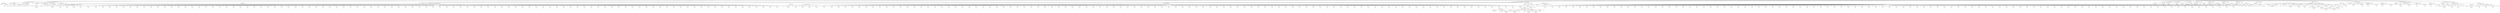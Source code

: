 digraph {

"Prog_85970"->"<
>85971";
"Prog_85970"->"<
>85972";
"Prog_85970"->"<
>85973";
"Prog_85970"->"CallFunction_85974";
"CallFunction_85974"->"IDENTIFIERExpression_85975";
"IDENTIFIERExpression_85975"->"<options>85976";
"CallFunction_85974"->"<(>85977";
"CallFunction_85974"->"AssignmentOpetators_85978";
"AssignmentOpetators_85978"->"IDENTIFIERExpression_85979";
"IDENTIFIERExpression_85979"->"<warn>85980";
"AssignmentOpetators_85978"->"<=>85981";
"AssignmentOpetators_85978"->"INTExpression_85982";
"INTExpression_85982"->"<2>85983";
"CallFunction_85974"->"<)>85984";
"Prog_85970"->"<
>85985";
"Prog_85970"->"<
>85986";
"Prog_85970"->"<
>85987";
"Prog_85970"->"CallFunction_85988";
"CallFunction_85988"->"AssignmentOpetators_85989";
"AssignmentOpetators_85989"->"IDENTIFIERExpression_85990";
"IDENTIFIERExpression_85990"->"<all.eq0>85991";
"AssignmentOpetators_85989"->"<<->85992";
"AssignmentOpetators_85989"->"DefineFunction_85993";
"DefineFunction_85993"->"<function>85994";
"DefineFunction_85993"->"<(>85995";
"DefineFunction_85993"->"<x>85996";
"DefineFunction_85993"->"<,>85997";
"DefineFunction_85993"->"<y>85998";
"DefineFunction_85993"->"<,>85999";
"DefineFunction_85993"->"<...>86000";
"DefineFunction_85993"->"<)>86001";
"DefineFunction_85993"->"IDENTIFIERExpression_86002";
"IDENTIFIERExpression_86002"->"<all.equal>86003";
"CallFunction_85988"->"<(>86004";
"CallFunction_85988"->"IDENTIFIERExpression_86005";
"IDENTIFIERExpression_86005"->"<x>86006";
"CallFunction_85988"->"<,>86007";
"CallFunction_85988"->"IDENTIFIERExpression_86008";
"IDENTIFIERExpression_86008"->"<y>86009";
"CallFunction_85988"->"<,>86010";
"CallFunction_85988"->"AssignmentOpetators_86011";
"AssignmentOpetators_86011"->"IDENTIFIERExpression_86012";
"IDENTIFIERExpression_86012"->"<tolerance>86013";
"AssignmentOpetators_86011"->"<=>86014";
"AssignmentOpetators_86011"->"INTExpression_86015";
"INTExpression_86015"->"<0>86016";
"CallFunction_85988"->"<,>86017";
"CallFunction_85988"->"IDENTIFIERExpression_86018";
"IDENTIFIERExpression_86018"->"<...>86019";
"CallFunction_85988"->"<)>86020";
"Prog_85970"->"<
>86021";
"Prog_85970"->"<
>86022";
"Prog_85970"->"<
>86023";
"Prog_85970"->"<
>86024";
"Prog_85970"->"CallFunction_86025";
"CallFunction_86025"->"IDENTIFIERExpression_86026";
"IDENTIFIERExpression_86026"->"<set.seed>86027";
"CallFunction_86025"->"<(>86028";
"CallFunction_86025"->"INTExpression_86029";
"INTExpression_86029"->"<17>86030";
"CallFunction_86025"->"<)>86031";
"Prog_85970"->"<
>86032";
"Prog_85970"->"CallFunction_86033";
"CallFunction_86033"->"IDENTIFIERExpression_86034";
"IDENTIFIERExpression_86034"->"<stopifnot>86035";
"CallFunction_86033"->"<(>86036";
"CallFunction_86033"->"CallFunction_86037";
"CallFunction_86037"->"IDENTIFIERExpression_86038";
"IDENTIFIERExpression_86038"->"<all.eq0>86039";
"CallFunction_86037"->"<(>86040";
"CallFunction_86037"->"CallFunction_86041";
"CallFunction_86041"->"IDENTIFIERExpression_86042";
"IDENTIFIERExpression_86042"->"<rhyper>86043";
"CallFunction_86041"->"<(>86044";
"CallFunction_86041"->"INTExpression_86045";
"INTExpression_86045"->"<100>86046";
"CallFunction_86041"->"<,>86047";
"CallFunction_86041"->"INTExpression_86048";
"INTExpression_86048"->"<3024>86049";
"CallFunction_86041"->"<,>86050";
"CallFunction_86041"->"INTExpression_86051";
"INTExpression_86051"->"<27466>86052";
"CallFunction_86041"->"<,>86053";
"CallFunction_86041"->"INTExpression_86054";
"INTExpression_86054"->"<251>86055";
"CallFunction_86041"->"<)>86056";
"CallFunction_86037"->"<,>86057";
"CallFunction_86037"->"CallFunction_86058";
"CallFunction_86058"->"IDENTIFIERExpression_86059";
"IDENTIFIERExpression_86059"->"<c>86060";
"CallFunction_86058"->"<(>86061";
"CallFunction_86058"->"INTExpression_86062";
"INTExpression_86062"->"<25>86063";
"CallFunction_86058"->"<,>86064";
"CallFunction_86058"->"INTExpression_86065";
"INTExpression_86065"->"<24>86066";
"CallFunction_86058"->"<,>86067";
"CallFunction_86058"->"INTExpression_86068";
"INTExpression_86068"->"<21>86069";
"CallFunction_86058"->"<,>86070";
"CallFunction_86058"->"INTExpression_86071";
"INTExpression_86071"->"<31>86072";
"CallFunction_86058"->"<,>86073";
"CallFunction_86058"->"INTExpression_86074";
"INTExpression_86074"->"<25>86075";
"CallFunction_86058"->"<,>86076";
"CallFunction_86058"->"INTExpression_86077";
"INTExpression_86077"->"<33>86078";
"CallFunction_86058"->"<,>86079";
"CallFunction_86058"->"INTExpression_86080";
"INTExpression_86080"->"<28>86081";
"CallFunction_86058"->"<,>86082";
"CallFunction_86058"->"INTExpression_86083";
"INTExpression_86083"->"<28>86084";
"CallFunction_86058"->"<,>86085";
"CallFunction_86058"->"INTExpression_86086";
"INTExpression_86086"->"<27>86087";
"CallFunction_86058"->"<,>86088";
"CallFunction_86058"->"INTExpression_86089";
"INTExpression_86089"->"<37>86090";
"CallFunction_86058"->"<,>86091";
"CallFunction_86058"->"INTExpression_86092";
"INTExpression_86092"->"<26>86093";
"CallFunction_86058"->"<,>86094";
"CallFunction_86058"->"INTExpression_86095";
"INTExpression_86095"->"<31>86096";
"CallFunction_86058"->"<,>86097";
"CallFunction_86058"->"INTExpression_86098";
"INTExpression_86098"->"<27>86099";
"CallFunction_86058"->"<,>86100";
"CallFunction_86058"->"INTExpression_86101";
"INTExpression_86101"->"<22>86102";
"CallFunction_86058"->"<,>86103";
"CallFunction_86058"->"INTExpression_86104";
"INTExpression_86104"->"<21>86105";
"CallFunction_86058"->"<,>86106";
"CallFunction_86058"->"INTExpression_86107";
"INTExpression_86107"->"<33>86108";
"CallFunction_86058"->"<,>86109";
"CallFunction_86058"->"INTExpression_86110";
"INTExpression_86110"->"<22>86111";
"CallFunction_86058"->"<,>86112";
"CallFunction_86058"->"INTExpression_86113";
"INTExpression_86113"->"<32>86114";
"CallFunction_86058"->"<,>86115";
"CallFunction_86058"->"INTExpression_86116";
"INTExpression_86116"->"<27>86117";
"CallFunction_86058"->"<,>86118";
"CallFunction_86058"->"INTExpression_86119";
"INTExpression_86119"->"<28>86120";
"CallFunction_86058"->"<,>86121";
"CallFunction_86058"->"INTExpression_86122";
"INTExpression_86122"->"<29>86123";
"CallFunction_86058"->"<,>86124";
"CallFunction_86058"->"INTExpression_86125";
"INTExpression_86125"->"<22>86126";
"CallFunction_86058"->"<,>86127";
"CallFunction_86058"->"INTExpression_86128";
"INTExpression_86128"->"<20>86129";
"CallFunction_86058"->"<,>86130";
"CallFunction_86058"->"INTExpression_86131";
"INTExpression_86131"->"<20>86132";
"CallFunction_86058"->"<,>86133";
"CallFunction_86058"->"INTExpression_86134";
"INTExpression_86134"->"<21>86135";
"CallFunction_86058"->"<,>86136";
"CallFunction_86058"->"INTExpression_86137";
"INTExpression_86137"->"<18>86138";
"CallFunction_86058"->"<,>86139";
"CallFunction_86058"->"INTExpression_86140";
"INTExpression_86140"->"<23>86141";
"CallFunction_86058"->"<,>86142";
"CallFunction_86058"->"INTExpression_86143";
"INTExpression_86143"->"<21>86144";
"CallFunction_86058"->"<,>86145";
"CallFunction_86058"->"INTExpression_86146";
"INTExpression_86146"->"<26>86147";
"CallFunction_86058"->"<,>86148";
"CallFunction_86058"->"INTExpression_86149";
"INTExpression_86149"->"<22>86150";
"CallFunction_86058"->"<,>86151";
"CallFunction_86058"->"INTExpression_86152";
"INTExpression_86152"->"<28>86153";
"CallFunction_86058"->"<,>86154";
"CallFunction_86058"->"INTExpression_86155";
"INTExpression_86155"->"<24>86156";
"CallFunction_86058"->"<,>86157";
"CallFunction_86058"->"INTExpression_86158";
"INTExpression_86158"->"<25>86159";
"CallFunction_86058"->"<,>86160";
"CallFunction_86058"->"INTExpression_86161";
"INTExpression_86161"->"<16>86162";
"CallFunction_86058"->"<,>86163";
"CallFunction_86058"->"INTExpression_86164";
"INTExpression_86164"->"<38>86165";
"CallFunction_86058"->"<,>86166";
"CallFunction_86058"->"INTExpression_86167";
"INTExpression_86167"->"<26>86168";
"CallFunction_86058"->"<,>86169";
"CallFunction_86058"->"INTExpression_86170";
"INTExpression_86170"->"<35>86171";
"CallFunction_86058"->"<,>86172";
"CallFunction_86058"->"INTExpression_86173";
"INTExpression_86173"->"<24>86174";
"CallFunction_86058"->"<,>86175";
"CallFunction_86058"->"INTExpression_86176";
"INTExpression_86176"->"<28>86177";
"CallFunction_86058"->"<,>86178";
"CallFunction_86058"->"INTExpression_86179";
"INTExpression_86179"->"<26>86180";
"CallFunction_86058"->"<,>86181";
"CallFunction_86058"->"INTExpression_86182";
"INTExpression_86182"->"<21>86183";
"CallFunction_86058"->"<,>86184";
"CallFunction_86058"->"INTExpression_86185";
"INTExpression_86185"->"<15>86186";
"CallFunction_86058"->"<,>86187";
"CallFunction_86058"->"INTExpression_86188";
"INTExpression_86188"->"<19>86189";
"CallFunction_86058"->"<,>86190";
"CallFunction_86058"->"INTExpression_86191";
"INTExpression_86191"->"<24>86192";
"CallFunction_86058"->"<,>86193";
"CallFunction_86058"->"INTExpression_86194";
"INTExpression_86194"->"<26>86195";
"CallFunction_86058"->"<,>86196";
"CallFunction_86058"->"INTExpression_86197";
"INTExpression_86197"->"<21>86198";
"CallFunction_86058"->"<,>86199";
"CallFunction_86058"->"INTExpression_86200";
"INTExpression_86200"->"<28>86201";
"CallFunction_86058"->"<,>86202";
"CallFunction_86058"->"INTExpression_86203";
"INTExpression_86203"->"<21>86204";
"CallFunction_86058"->"<,>86205";
"CallFunction_86058"->"INTExpression_86206";
"INTExpression_86206"->"<27>86207";
"CallFunction_86058"->"<,>86208";
"CallFunction_86058"->"INTExpression_86209";
"INTExpression_86209"->"<27>86210";
"CallFunction_86058"->"<,>86211";
"CallFunction_86058"->"INTExpression_86212";
"INTExpression_86212"->"<24>86213";
"CallFunction_86058"->"<,>86214";
"CallFunction_86058"->"INTExpression_86215";
"INTExpression_86215"->"<31>86216";
"CallFunction_86058"->"<,>86217";
"CallFunction_86058"->"INTExpression_86218";
"INTExpression_86218"->"<22>86219";
"CallFunction_86058"->"<,>86220";
"CallFunction_86058"->"INTExpression_86221";
"INTExpression_86221"->"<18>86222";
"CallFunction_86058"->"<,>86223";
"CallFunction_86058"->"INTExpression_86224";
"INTExpression_86224"->"<27>86225";
"CallFunction_86058"->"<,>86226";
"CallFunction_86058"->"INTExpression_86227";
"INTExpression_86227"->"<24>86228";
"CallFunction_86058"->"<,>86229";
"CallFunction_86058"->"INTExpression_86230";
"INTExpression_86230"->"<28>86231";
"CallFunction_86058"->"<,>86232";
"CallFunction_86058"->"INTExpression_86233";
"INTExpression_86233"->"<22>86234";
"CallFunction_86058"->"<,>86235";
"CallFunction_86058"->"INTExpression_86236";
"INTExpression_86236"->"<25>86237";
"CallFunction_86058"->"<,>86238";
"CallFunction_86058"->"INTExpression_86239";
"INTExpression_86239"->"<19>86240";
"CallFunction_86058"->"<,>86241";
"CallFunction_86058"->"INTExpression_86242";
"INTExpression_86242"->"<29>86243";
"CallFunction_86058"->"<,>86244";
"CallFunction_86058"->"INTExpression_86245";
"INTExpression_86245"->"<31>86246";
"CallFunction_86058"->"<,>86247";
"CallFunction_86058"->"INTExpression_86248";
"INTExpression_86248"->"<27>86249";
"CallFunction_86058"->"<,>86250";
"CallFunction_86058"->"INTExpression_86251";
"INTExpression_86251"->"<24>86252";
"CallFunction_86058"->"<,>86253";
"CallFunction_86058"->"INTExpression_86254";
"INTExpression_86254"->"<26>86255";
"CallFunction_86058"->"<,>86256";
"CallFunction_86058"->"INTExpression_86257";
"INTExpression_86257"->"<26>86258";
"CallFunction_86058"->"<,>86259";
"CallFunction_86058"->"INTExpression_86260";
"INTExpression_86260"->"<24>86261";
"CallFunction_86058"->"<,>86262";
"CallFunction_86058"->"INTExpression_86263";
"INTExpression_86263"->"<23>86264";
"CallFunction_86058"->"<,>86265";
"CallFunction_86058"->"INTExpression_86266";
"INTExpression_86266"->"<20>86267";
"CallFunction_86058"->"<,>86268";
"CallFunction_86058"->"INTExpression_86269";
"INTExpression_86269"->"<23>86270";
"CallFunction_86058"->"<,>86271";
"CallFunction_86058"->"INTExpression_86272";
"INTExpression_86272"->"<23>86273";
"CallFunction_86058"->"<,>86274";
"CallFunction_86058"->"INTExpression_86275";
"INTExpression_86275"->"<26>86276";
"CallFunction_86058"->"<,>86277";
"CallFunction_86058"->"INTExpression_86278";
"INTExpression_86278"->"<22>86279";
"CallFunction_86058"->"<,>86280";
"CallFunction_86058"->"INTExpression_86281";
"INTExpression_86281"->"<36>86282";
"CallFunction_86058"->"<,>86283";
"CallFunction_86058"->"INTExpression_86284";
"INTExpression_86284"->"<29>86285";
"CallFunction_86058"->"<,>86286";
"CallFunction_86058"->"INTExpression_86287";
"INTExpression_86287"->"<32>86288";
"CallFunction_86058"->"<,>86289";
"CallFunction_86058"->"INTExpression_86290";
"INTExpression_86290"->"<23>86291";
"CallFunction_86058"->"<,>86292";
"CallFunction_86058"->"INTExpression_86293";
"INTExpression_86293"->"<25>86294";
"CallFunction_86058"->"<,>86295";
"CallFunction_86058"->"INTExpression_86296";
"INTExpression_86296"->"<20>86297";
"CallFunction_86058"->"<,>86298";
"CallFunction_86058"->"INTExpression_86299";
"INTExpression_86299"->"<12>86300";
"CallFunction_86058"->"<,>86301";
"CallFunction_86058"->"INTExpression_86302";
"INTExpression_86302"->"<36>86303";
"CallFunction_86058"->"<,>86304";
"CallFunction_86058"->"INTExpression_86305";
"INTExpression_86305"->"<29>86306";
"CallFunction_86058"->"<,>86307";
"CallFunction_86058"->"INTExpression_86308";
"INTExpression_86308"->"<28>86309";
"CallFunction_86058"->"<,>86310";
"CallFunction_86058"->"INTExpression_86311";
"INTExpression_86311"->"<23>86312";
"CallFunction_86058"->"<,>86313";
"CallFunction_86058"->"INTExpression_86314";
"INTExpression_86314"->"<24>86315";
"CallFunction_86058"->"<,>86316";
"CallFunction_86058"->"INTExpression_86317";
"INTExpression_86317"->"<26>86318";
"CallFunction_86058"->"<,>86319";
"CallFunction_86058"->"INTExpression_86320";
"INTExpression_86320"->"<29>86321";
"CallFunction_86058"->"<,>86322";
"CallFunction_86058"->"INTExpression_86323";
"INTExpression_86323"->"<25>86324";
"CallFunction_86058"->"<,>86325";
"CallFunction_86058"->"INTExpression_86326";
"INTExpression_86326"->"<28>86327";
"CallFunction_86058"->"<,>86328";
"CallFunction_86058"->"INTExpression_86329";
"INTExpression_86329"->"<18>86330";
"CallFunction_86058"->"<,>86331";
"CallFunction_86058"->"INTExpression_86332";
"INTExpression_86332"->"<18>86333";
"CallFunction_86058"->"<,>86334";
"CallFunction_86058"->"INTExpression_86335";
"INTExpression_86335"->"<27>86336";
"CallFunction_86058"->"<,>86337";
"CallFunction_86058"->"INTExpression_86338";
"INTExpression_86338"->"<24>86339";
"CallFunction_86058"->"<,>86340";
"CallFunction_86058"->"INTExpression_86341";
"INTExpression_86341"->"<18>86342";
"CallFunction_86058"->"<,>86343";
"CallFunction_86058"->"INTExpression_86344";
"INTExpression_86344"->"<22>86345";
"CallFunction_86058"->"<,>86346";
"CallFunction_86058"->"INTExpression_86347";
"INTExpression_86347"->"<32>86348";
"CallFunction_86058"->"<,>86349";
"CallFunction_86058"->"INTExpression_86350";
"INTExpression_86350"->"<31>86351";
"CallFunction_86058"->"<,>86352";
"CallFunction_86058"->"INTExpression_86353";
"INTExpression_86353"->"<23>86354";
"CallFunction_86058"->"<,>86355";
"CallFunction_86058"->"INTExpression_86356";
"INTExpression_86356"->"<26>86357";
"CallFunction_86058"->"<,>86358";
"CallFunction_86058"->"INTExpression_86359";
"INTExpression_86359"->"<23>86360";
"CallFunction_86058"->"<)>86361";
"CallFunction_86037"->"<)>86362";
"CallFunction_86033"->"<,>86363";
"CallFunction_86033"->"CallFunction_86364";
"CallFunction_86364"->"IDENTIFIERExpression_86365";
"IDENTIFIERExpression_86365"->"<all.eq0>86366";
"CallFunction_86364"->"<(>86367";
"CallFunction_86364"->"CallFunction_86368";
"CallFunction_86368"->"IDENTIFIERExpression_86369";
"IDENTIFIERExpression_86369"->"<rhyper>86370";
"CallFunction_86368"->"<(>86371";
"CallFunction_86368"->"INTExpression_86372";
"INTExpression_86372"->"<100>86373";
"CallFunction_86368"->"<,>86374";
"CallFunction_86368"->"INTExpression_86375";
"INTExpression_86375"->"<329>86376";
"CallFunction_86368"->"<,>86377";
"CallFunction_86368"->"INTExpression_86378";
"INTExpression_86378"->"<3059>86379";
"CallFunction_86368"->"<,>86380";
"CallFunction_86368"->"INTExpression_86381";
"INTExpression_86381"->"<225>86382";
"CallFunction_86368"->"<)>86383";
"CallFunction_86364"->"<,>86384";
"CallFunction_86364"->"CallFunction_86385";
"CallFunction_86385"->"IDENTIFIERExpression_86386";
"IDENTIFIERExpression_86386"->"<c>86387";
"CallFunction_86385"->"<(>86388";
"CallFunction_86385"->"INTExpression_86389";
"INTExpression_86389"->"<21>86390";
"CallFunction_86385"->"<,>86391";
"CallFunction_86385"->"INTExpression_86392";
"INTExpression_86392"->"<21>86393";
"CallFunction_86385"->"<,>86394";
"CallFunction_86385"->"INTExpression_86395";
"INTExpression_86395"->"<17>86396";
"CallFunction_86385"->"<,>86397";
"CallFunction_86385"->"INTExpression_86398";
"INTExpression_86398"->"<21>86399";
"CallFunction_86385"->"<,>86400";
"CallFunction_86385"->"INTExpression_86401";
"INTExpression_86401"->"<15>86402";
"CallFunction_86385"->"<,>86403";
"CallFunction_86385"->"INTExpression_86404";
"INTExpression_86404"->"<25>86405";
"CallFunction_86385"->"<,>86406";
"CallFunction_86385"->"INTExpression_86407";
"INTExpression_86407"->"<24>86408";
"CallFunction_86385"->"<,>86409";
"CallFunction_86385"->"INTExpression_86410";
"INTExpression_86410"->"<15>86411";
"CallFunction_86385"->"<,>86412";
"CallFunction_86385"->"INTExpression_86413";
"INTExpression_86413"->"<27>86414";
"CallFunction_86385"->"<,>86415";
"CallFunction_86385"->"INTExpression_86416";
"INTExpression_86416"->"<21>86417";
"CallFunction_86385"->"<,>86418";
"CallFunction_86385"->"INTExpression_86419";
"INTExpression_86419"->"<18>86420";
"CallFunction_86385"->"<,>86421";
"CallFunction_86385"->"INTExpression_86422";
"INTExpression_86422"->"<22>86423";
"CallFunction_86385"->"<,>86424";
"CallFunction_86385"->"INTExpression_86425";
"INTExpression_86425"->"<29>86426";
"CallFunction_86385"->"<,>86427";
"CallFunction_86385"->"INTExpression_86428";
"INTExpression_86428"->"<17>86429";
"CallFunction_86385"->"<,>86430";
"CallFunction_86385"->"INTExpression_86431";
"INTExpression_86431"->"<18>86432";
"CallFunction_86385"->"<,>86433";
"CallFunction_86385"->"INTExpression_86434";
"INTExpression_86434"->"<19>86435";
"CallFunction_86385"->"<,>86436";
"CallFunction_86385"->"INTExpression_86437";
"INTExpression_86437"->"<32>86438";
"CallFunction_86385"->"<,>86439";
"CallFunction_86385"->"INTExpression_86440";
"INTExpression_86440"->"<23>86441";
"CallFunction_86385"->"<,>86442";
"CallFunction_86385"->"INTExpression_86443";
"INTExpression_86443"->"<23>86444";
"CallFunction_86385"->"<,>86445";
"CallFunction_86385"->"INTExpression_86446";
"INTExpression_86446"->"<22>86447";
"CallFunction_86385"->"<,>86448";
"CallFunction_86385"->"INTExpression_86449";
"INTExpression_86449"->"<20>86450";
"CallFunction_86385"->"<,>86451";
"CallFunction_86385"->"INTExpression_86452";
"INTExpression_86452"->"<20>86453";
"CallFunction_86385"->"<,>86454";
"CallFunction_86385"->"INTExpression_86455";
"INTExpression_86455"->"<15>86456";
"CallFunction_86385"->"<,>86457";
"CallFunction_86385"->"INTExpression_86458";
"INTExpression_86458"->"<23>86459";
"CallFunction_86385"->"<,>86460";
"CallFunction_86385"->"INTExpression_86461";
"INTExpression_86461"->"<19>86462";
"CallFunction_86385"->"<,>86463";
"CallFunction_86385"->"INTExpression_86464";
"INTExpression_86464"->"<25>86465";
"CallFunction_86385"->"<,>86466";
"CallFunction_86385"->"INTExpression_86467";
"INTExpression_86467"->"<25>86468";
"CallFunction_86385"->"<,>86469";
"CallFunction_86385"->"INTExpression_86470";
"INTExpression_86470"->"<18>86471";
"CallFunction_86385"->"<,>86472";
"CallFunction_86385"->"INTExpression_86473";
"INTExpression_86473"->"<17>86474";
"CallFunction_86385"->"<,>86475";
"CallFunction_86385"->"INTExpression_86476";
"INTExpression_86476"->"<17>86477";
"CallFunction_86385"->"<,>86478";
"CallFunction_86385"->"INTExpression_86479";
"INTExpression_86479"->"<19>86480";
"CallFunction_86385"->"<,>86481";
"CallFunction_86385"->"INTExpression_86482";
"INTExpression_86482"->"<28>86483";
"CallFunction_86385"->"<,>86484";
"CallFunction_86385"->"INTExpression_86485";
"INTExpression_86485"->"<17>86486";
"CallFunction_86385"->"<,>86487";
"CallFunction_86385"->"INTExpression_86488";
"INTExpression_86488"->"<20>86489";
"CallFunction_86385"->"<,>86490";
"CallFunction_86385"->"INTExpression_86491";
"INTExpression_86491"->"<21>86492";
"CallFunction_86385"->"<,>86493";
"CallFunction_86385"->"INTExpression_86494";
"INTExpression_86494"->"<21>86495";
"CallFunction_86385"->"<,>86496";
"CallFunction_86385"->"INTExpression_86497";
"INTExpression_86497"->"<20>86498";
"CallFunction_86385"->"<,>86499";
"CallFunction_86385"->"INTExpression_86500";
"INTExpression_86500"->"<17>86501";
"CallFunction_86385"->"<,>86502";
"CallFunction_86385"->"INTExpression_86503";
"INTExpression_86503"->"<25>86504";
"CallFunction_86385"->"<,>86505";
"CallFunction_86385"->"INTExpression_86506";
"INTExpression_86506"->"<21>86507";
"CallFunction_86385"->"<,>86508";
"CallFunction_86385"->"INTExpression_86509";
"INTExpression_86509"->"<21>86510";
"CallFunction_86385"->"<,>86511";
"CallFunction_86385"->"INTExpression_86512";
"INTExpression_86512"->"<15>86513";
"CallFunction_86385"->"<,>86514";
"CallFunction_86385"->"INTExpression_86515";
"INTExpression_86515"->"<25>86516";
"CallFunction_86385"->"<,>86517";
"CallFunction_86385"->"INTExpression_86518";
"INTExpression_86518"->"<25>86519";
"CallFunction_86385"->"<,>86520";
"CallFunction_86385"->"INTExpression_86521";
"INTExpression_86521"->"<15>86522";
"CallFunction_86385"->"<,>86523";
"CallFunction_86385"->"INTExpression_86524";
"INTExpression_86524"->"<21>86525";
"CallFunction_86385"->"<,>86526";
"CallFunction_86385"->"INTExpression_86527";
"INTExpression_86527"->"<26>86528";
"CallFunction_86385"->"<,>86529";
"CallFunction_86385"->"INTExpression_86530";
"INTExpression_86530"->"<14>86531";
"CallFunction_86385"->"<,>86532";
"CallFunction_86385"->"INTExpression_86533";
"INTExpression_86533"->"<21>86534";
"CallFunction_86385"->"<,>86535";
"CallFunction_86385"->"INTExpression_86536";
"INTExpression_86536"->"<23>86537";
"CallFunction_86385"->"<,>86538";
"CallFunction_86385"->"INTExpression_86539";
"INTExpression_86539"->"<21>86540";
"CallFunction_86385"->"<,>86541";
"CallFunction_86385"->"INTExpression_86542";
"INTExpression_86542"->"<14>86543";
"CallFunction_86385"->"<,>86544";
"CallFunction_86385"->"INTExpression_86545";
"INTExpression_86545"->"<15>86546";
"CallFunction_86385"->"<,>86547";
"CallFunction_86385"->"INTExpression_86548";
"INTExpression_86548"->"<24>86549";
"CallFunction_86385"->"<,>86550";
"CallFunction_86385"->"INTExpression_86551";
"INTExpression_86551"->"<23>86552";
"CallFunction_86385"->"<,>86553";
"CallFunction_86385"->"INTExpression_86554";
"INTExpression_86554"->"<21>86555";
"CallFunction_86385"->"<,>86556";
"CallFunction_86385"->"INTExpression_86557";
"INTExpression_86557"->"<20>86558";
"CallFunction_86385"->"<,>86559";
"CallFunction_86385"->"INTExpression_86560";
"INTExpression_86560"->"<20>86561";
"CallFunction_86385"->"<,>86562";
"CallFunction_86385"->"INTExpression_86563";
"INTExpression_86563"->"<20>86564";
"CallFunction_86385"->"<,>86565";
"CallFunction_86385"->"INTExpression_86566";
"INTExpression_86566"->"<24>86567";
"CallFunction_86385"->"<,>86568";
"CallFunction_86385"->"INTExpression_86569";
"INTExpression_86569"->"<16>86570";
"CallFunction_86385"->"<,>86571";
"CallFunction_86385"->"INTExpression_86572";
"INTExpression_86572"->"<21>86573";
"CallFunction_86385"->"<,>86574";
"CallFunction_86385"->"INTExpression_86575";
"INTExpression_86575"->"<25>86576";
"CallFunction_86385"->"<,>86577";
"CallFunction_86385"->"INTExpression_86578";
"INTExpression_86578"->"<30>86579";
"CallFunction_86385"->"<,>86580";
"CallFunction_86385"->"INTExpression_86581";
"INTExpression_86581"->"<17>86582";
"CallFunction_86385"->"<,>86583";
"CallFunction_86385"->"INTExpression_86584";
"INTExpression_86584"->"<19>86585";
"CallFunction_86385"->"<,>86586";
"CallFunction_86385"->"INTExpression_86587";
"INTExpression_86587"->"<22>86588";
"CallFunction_86385"->"<,>86589";
"CallFunction_86385"->"INTExpression_86590";
"INTExpression_86590"->"<19>86591";
"CallFunction_86385"->"<,>86592";
"CallFunction_86385"->"INTExpression_86593";
"INTExpression_86593"->"<22>86594";
"CallFunction_86385"->"<,>86595";
"CallFunction_86385"->"INTExpression_86596";
"INTExpression_86596"->"<23>86597";
"CallFunction_86385"->"<,>86598";
"CallFunction_86385"->"INTExpression_86599";
"INTExpression_86599"->"<19>86600";
"CallFunction_86385"->"<,>86601";
"CallFunction_86385"->"INTExpression_86602";
"INTExpression_86602"->"<20>86603";
"CallFunction_86385"->"<,>86604";
"CallFunction_86385"->"INTExpression_86605";
"INTExpression_86605"->"<18>86606";
"CallFunction_86385"->"<,>86607";
"CallFunction_86385"->"INTExpression_86608";
"INTExpression_86608"->"<15>86609";
"CallFunction_86385"->"<,>86610";
"CallFunction_86385"->"INTExpression_86611";
"INTExpression_86611"->"<21>86612";
"CallFunction_86385"->"<,>86613";
"CallFunction_86385"->"INTExpression_86614";
"INTExpression_86614"->"<12>86615";
"CallFunction_86385"->"<,>86616";
"CallFunction_86385"->"INTExpression_86617";
"INTExpression_86617"->"<24>86618";
"CallFunction_86385"->"<,>86619";
"CallFunction_86385"->"INTExpression_86620";
"INTExpression_86620"->"<20>86621";
"CallFunction_86385"->"<,>86622";
"CallFunction_86385"->"INTExpression_86623";
"INTExpression_86623"->"<14>86624";
"CallFunction_86385"->"<,>86625";
"CallFunction_86385"->"INTExpression_86626";
"INTExpression_86626"->"<20>86627";
"CallFunction_86385"->"<,>86628";
"CallFunction_86385"->"INTExpression_86629";
"INTExpression_86629"->"<25>86630";
"CallFunction_86385"->"<,>86631";
"CallFunction_86385"->"INTExpression_86632";
"INTExpression_86632"->"<22>86633";
"CallFunction_86385"->"<,>86634";
"CallFunction_86385"->"INTExpression_86635";
"INTExpression_86635"->"<19>86636";
"CallFunction_86385"->"<,>86637";
"CallFunction_86385"->"INTExpression_86638";
"INTExpression_86638"->"<23>86639";
"CallFunction_86385"->"<,>86640";
"CallFunction_86385"->"INTExpression_86641";
"INTExpression_86641"->"<14>86642";
"CallFunction_86385"->"<,>86643";
"CallFunction_86385"->"INTExpression_86644";
"INTExpression_86644"->"<19>86645";
"CallFunction_86385"->"<,>86646";
"CallFunction_86385"->"INTExpression_86647";
"INTExpression_86647"->"<15>86648";
"CallFunction_86385"->"<,>86649";
"CallFunction_86385"->"INTExpression_86650";
"INTExpression_86650"->"<23>86651";
"CallFunction_86385"->"<,>86652";
"CallFunction_86385"->"INTExpression_86653";
"INTExpression_86653"->"<23>86654";
"CallFunction_86385"->"<,>86655";
"CallFunction_86385"->"INTExpression_86656";
"INTExpression_86656"->"<15>86657";
"CallFunction_86385"->"<,>86658";
"CallFunction_86385"->"INTExpression_86659";
"INTExpression_86659"->"<23>86660";
"CallFunction_86385"->"<,>86661";
"CallFunction_86385"->"INTExpression_86662";
"INTExpression_86662"->"<26>86663";
"CallFunction_86385"->"<,>86664";
"CallFunction_86385"->"INTExpression_86665";
"INTExpression_86665"->"<32>86666";
"CallFunction_86385"->"<,>86667";
"CallFunction_86385"->"INTExpression_86668";
"INTExpression_86668"->"<23>86669";
"CallFunction_86385"->"<,>86670";
"CallFunction_86385"->"INTExpression_86671";
"INTExpression_86671"->"<25>86672";
"CallFunction_86385"->"<,>86673";
"CallFunction_86385"->"INTExpression_86674";
"INTExpression_86674"->"<19>86675";
"CallFunction_86385"->"<,>86676";
"CallFunction_86385"->"INTExpression_86677";
"INTExpression_86677"->"<23>86678";
"CallFunction_86385"->"<,>86679";
"CallFunction_86385"->"INTExpression_86680";
"INTExpression_86680"->"<18>86681";
"CallFunction_86385"->"<,>86682";
"CallFunction_86385"->"INTExpression_86683";
"INTExpression_86683"->"<24>86684";
"CallFunction_86385"->"<,>86685";
"CallFunction_86385"->"INTExpression_86686";
"INTExpression_86686"->"<25>86687";
"CallFunction_86385"->"<)>86688";
"CallFunction_86364"->"<)>86689";
"CallFunction_86033"->"<,>86690";
"CallFunction_86033"->"Comparisons_86691";
"Comparisons_86691"->"CallFunction_86692";
"CallFunction_86692"->"IDENTIFIERExpression_86693";
"IDENTIFIERExpression_86693"->"<print>86694";
"CallFunction_86692"->"<(>86695";
"CallFunction_86692"->"IndexingBasic_86696";
"IndexingBasic_86696"->"CallFunction_86697";
"CallFunction_86697"->"AssignmentOpetators_86698";
"AssignmentOpetators_86698"->"IDENTIFIERExpression_86699";
"IDENTIFIERExpression_86699"->"<ct3>86700";
"AssignmentOpetators_86698"->"<<->86701";
"AssignmentOpetators_86698"->"IDENTIFIERExpression_86702";
"IDENTIFIERExpression_86702"->"<system.time>86703";
"CallFunction_86697"->"<(>86704";
"CallFunction_86697"->"CallFunction_86705";
"CallFunction_86705"->"AssignmentOpetators_86706";
"AssignmentOpetators_86706"->"IDENTIFIERExpression_86707";
"IDENTIFIERExpression_86707"->"<N>86708";
"AssignmentOpetators_86706"->"<<->86709";
"AssignmentOpetators_86706"->"IDENTIFIERExpression_86710";
"IDENTIFIERExpression_86710"->"<rhyper>86711";
"CallFunction_86705"->"<(>86712";
"CallFunction_86705"->"INTExpression_86713";
"INTExpression_86713"->"<100>86714";
"CallFunction_86705"->"<,>86715";
"CallFunction_86705"->"INTExpression_86716";
"INTExpression_86716"->"<8000>86717";
"CallFunction_86705"->"<,>86718";
"CallFunction_86705"->"MinusOrPlusBinary_86719";
"MinusOrPlusBinary_86719"->"FLOATExpression_86720";
"FLOATExpression_86720"->"<1e9>86721";
"MinusOrPlusBinary_86719"->"<->86722";
"MinusOrPlusBinary_86719"->"INTExpression_86723";
"INTExpression_86723"->"<8000>86724";
"CallFunction_86705"->"<,>86725";
"CallFunction_86705"->"FLOATExpression_86726";
"FLOATExpression_86726"->"<1e6>86727";
"CallFunction_86705"->"<)>86728";
"CallFunction_86697"->"<)>86729";
"IndexingBasic_86696"->"<[>86730";
"IndexingBasic_86696"->"INTExpression_86731";
"INTExpression_86731"->"<1>86732";
"IndexingBasic_86696"->"<]>86733";
"CallFunction_86692"->"<)>86734";
"Comparisons_86691"->"<<>86735";
"Comparisons_86691"->"FLOATExpression_86736";
"FLOATExpression_86736"->"<0.02>86737";
"CallFunction_86033"->"<,>86738";
"CallFunction_86033"->"CallFunction_86739";
"CallFunction_86739"->"IDENTIFIERExpression_86740";
"IDENTIFIERExpression_86740"->"<all.eq0>86741";
"CallFunction_86739"->"<(>86742";
"CallFunction_86739"->"IDENTIFIERExpression_86743";
"IDENTIFIERExpression_86743"->"<N>86744";
"CallFunction_86739"->"<,>86745";
"CallFunction_86739"->"CallFunction_86746";
"CallFunction_86746"->"IDENTIFIERExpression_86747";
"IDENTIFIERExpression_86747"->"<c>86748";
"CallFunction_86746"->"<(>86749";
"CallFunction_86746"->"INTExpression_86750";
"INTExpression_86750"->"<11>86751";
"CallFunction_86746"->"<,>86752";
"CallFunction_86746"->"INTExpression_86753";
"INTExpression_86753"->"<9>86754";
"CallFunction_86746"->"<,>86755";
"CallFunction_86746"->"INTExpression_86756";
"INTExpression_86756"->"<7>86757";
"CallFunction_86746"->"<,>86758";
"CallFunction_86746"->"INTExpression_86759";
"INTExpression_86759"->"<4>86760";
"CallFunction_86746"->"<,>86761";
"CallFunction_86746"->"INTExpression_86762";
"INTExpression_86762"->"<8>86763";
"CallFunction_86746"->"<,>86764";
"CallFunction_86746"->"INTExpression_86765";
"INTExpression_86765"->"<6>86766";
"CallFunction_86746"->"<,>86767";
"CallFunction_86746"->"INTExpression_86768";
"INTExpression_86768"->"<10>86769";
"CallFunction_86746"->"<,>86770";
"CallFunction_86746"->"INTExpression_86771";
"INTExpression_86771"->"<5>86772";
"CallFunction_86746"->"<,>86773";
"CallFunction_86746"->"INTExpression_86774";
"INTExpression_86774"->"<9>86775";
"CallFunction_86746"->"<,>86776";
"CallFunction_86746"->"INTExpression_86777";
"INTExpression_86777"->"<8>86778";
"CallFunction_86746"->"<,>86779";
"CallFunction_86746"->"INTExpression_86780";
"INTExpression_86780"->"<10>86781";
"CallFunction_86746"->"<,>86782";
"CallFunction_86746"->"INTExpression_86783";
"INTExpression_86783"->"<5>86784";
"CallFunction_86746"->"<,>86785";
"CallFunction_86746"->"INTExpression_86786";
"INTExpression_86786"->"<8>86787";
"CallFunction_86746"->"<,>86788";
"CallFunction_86746"->"INTExpression_86789";
"INTExpression_86789"->"<8>86790";
"CallFunction_86746"->"<,>86791";
"CallFunction_86746"->"INTExpression_86792";
"INTExpression_86792"->"<4>86793";
"CallFunction_86746"->"<,>86794";
"CallFunction_86746"->"INTExpression_86795";
"INTExpression_86795"->"<10>86796";
"CallFunction_86746"->"<,>86797";
"CallFunction_86746"->"INTExpression_86798";
"INTExpression_86798"->"<9>86799";
"CallFunction_86746"->"<,>86800";
"CallFunction_86746"->"INTExpression_86801";
"INTExpression_86801"->"<8>86802";
"CallFunction_86746"->"<,>86803";
"CallFunction_86746"->"INTExpression_86804";
"INTExpression_86804"->"<7>86805";
"CallFunction_86746"->"<,>86806";
"CallFunction_86746"->"INTExpression_86807";
"INTExpression_86807"->"<9>86808";
"CallFunction_86746"->"<,>86809";
"CallFunction_86746"->"INTExpression_86810";
"INTExpression_86810"->"<11>86811";
"CallFunction_86746"->"<,>86812";
"CallFunction_86746"->"INTExpression_86813";
"INTExpression_86813"->"<5>86814";
"CallFunction_86746"->"<,>86815";
"CallFunction_86746"->"INTExpression_86816";
"INTExpression_86816"->"<7>86817";
"CallFunction_86746"->"<,>86818";
"CallFunction_86746"->"INTExpression_86819";
"INTExpression_86819"->"<9>86820";
"CallFunction_86746"->"<,>86821";
"CallFunction_86746"->"INTExpression_86822";
"INTExpression_86822"->"<8>86823";
"CallFunction_86746"->"<,>86824";
"CallFunction_86746"->"INTExpression_86825";
"INTExpression_86825"->"<8>86826";
"CallFunction_86746"->"<,>86827";
"CallFunction_86746"->"INTExpression_86828";
"INTExpression_86828"->"<5>86829";
"CallFunction_86746"->"<,>86830";
"CallFunction_86746"->"INTExpression_86831";
"INTExpression_86831"->"<5>86832";
"CallFunction_86746"->"<,>86833";
"CallFunction_86746"->"INTExpression_86834";
"INTExpression_86834"->"<10>86835";
"CallFunction_86746"->"<,>86836";
"CallFunction_86746"->"INTExpression_86837";
"INTExpression_86837"->"<7>86838";
"CallFunction_86746"->"<,>86839";
"CallFunction_86746"->"INTExpression_86840";
"INTExpression_86840"->"<8>86841";
"CallFunction_86746"->"<,>86842";
"CallFunction_86746"->"INTExpression_86843";
"INTExpression_86843"->"<5>86844";
"CallFunction_86746"->"<,>86845";
"CallFunction_86746"->"INTExpression_86846";
"INTExpression_86846"->"<4>86847";
"CallFunction_86746"->"<,>86848";
"CallFunction_86746"->"INTExpression_86849";
"INTExpression_86849"->"<11>86850";
"CallFunction_86746"->"<,>86851";
"CallFunction_86746"->"INTExpression_86852";
"INTExpression_86852"->"<9>86853";
"CallFunction_86746"->"<,>86854";
"CallFunction_86746"->"INTExpression_86855";
"INTExpression_86855"->"<7>86856";
"CallFunction_86746"->"<,>86857";
"CallFunction_86746"->"INTExpression_86858";
"INTExpression_86858"->"<8>86859";
"CallFunction_86746"->"<,>86860";
"CallFunction_86746"->"INTExpression_86861";
"INTExpression_86861"->"<6>86862";
"CallFunction_86746"->"<,>86863";
"CallFunction_86746"->"INTExpression_86864";
"INTExpression_86864"->"<7>86865";
"CallFunction_86746"->"<,>86866";
"CallFunction_86746"->"INTExpression_86867";
"INTExpression_86867"->"<9>86868";
"CallFunction_86746"->"<,>86869";
"CallFunction_86746"->"INTExpression_86870";
"INTExpression_86870"->"<14>86871";
"CallFunction_86746"->"<,>86872";
"CallFunction_86746"->"INTExpression_86873";
"INTExpression_86873"->"<9>86874";
"CallFunction_86746"->"<,>86875";
"CallFunction_86746"->"INTExpression_86876";
"INTExpression_86876"->"<8>86877";
"CallFunction_86746"->"<,>86878";
"CallFunction_86746"->"INTExpression_86879";
"INTExpression_86879"->"<8>86880";
"CallFunction_86746"->"<,>86881";
"CallFunction_86746"->"INTExpression_86882";
"INTExpression_86882"->"<8>86883";
"CallFunction_86746"->"<,>86884";
"CallFunction_86746"->"INTExpression_86885";
"INTExpression_86885"->"<4>86886";
"CallFunction_86746"->"<,>86887";
"CallFunction_86746"->"INTExpression_86888";
"INTExpression_86888"->"<12>86889";
"CallFunction_86746"->"<,>86890";
"CallFunction_86746"->"INTExpression_86891";
"INTExpression_86891"->"<9>86892";
"CallFunction_86746"->"<,>86893";
"CallFunction_86746"->"INTExpression_86894";
"INTExpression_86894"->"<8>86895";
"CallFunction_86746"->"<,>86896";
"CallFunction_86746"->"INTExpression_86897";
"INTExpression_86897"->"<11>86898";
"CallFunction_86746"->"<,>86899";
"CallFunction_86746"->"INTExpression_86900";
"INTExpression_86900"->"<10>86901";
"CallFunction_86746"->"<,>86902";
"CallFunction_86746"->"INTExpression_86903";
"INTExpression_86903"->"<12>86904";
"CallFunction_86746"->"<,>86905";
"CallFunction_86746"->"INTExpression_86906";
"INTExpression_86906"->"<9>86907";
"CallFunction_86746"->"<,>86908";
"CallFunction_86746"->"INTExpression_86909";
"INTExpression_86909"->"<13>86910";
"CallFunction_86746"->"<,>86911";
"CallFunction_86746"->"INTExpression_86912";
"INTExpression_86912"->"<13>86913";
"CallFunction_86746"->"<,>86914";
"CallFunction_86746"->"INTExpression_86915";
"INTExpression_86915"->"<8>86916";
"CallFunction_86746"->"<,>86917";
"CallFunction_86746"->"INTExpression_86918";
"INTExpression_86918"->"<8>86919";
"CallFunction_86746"->"<,>86920";
"CallFunction_86746"->"INTExpression_86921";
"INTExpression_86921"->"<10>86922";
"CallFunction_86746"->"<,>86923";
"CallFunction_86746"->"INTExpression_86924";
"INTExpression_86924"->"<9>86925";
"CallFunction_86746"->"<,>86926";
"CallFunction_86746"->"INTExpression_86927";
"INTExpression_86927"->"<4>86928";
"CallFunction_86746"->"<,>86929";
"CallFunction_86746"->"INTExpression_86930";
"INTExpression_86930"->"<7>86931";
"CallFunction_86746"->"<,>86932";
"CallFunction_86746"->"INTExpression_86933";
"INTExpression_86933"->"<9>86934";
"CallFunction_86746"->"<,>86935";
"CallFunction_86746"->"INTExpression_86936";
"INTExpression_86936"->"<11>86937";
"CallFunction_86746"->"<,>86938";
"CallFunction_86746"->"INTExpression_86939";
"INTExpression_86939"->"<2>86940";
"CallFunction_86746"->"<,>86941";
"CallFunction_86746"->"INTExpression_86942";
"INTExpression_86942"->"<5>86943";
"CallFunction_86746"->"<,>86944";
"CallFunction_86746"->"INTExpression_86945";
"INTExpression_86945"->"<8>86946";
"CallFunction_86746"->"<,>86947";
"CallFunction_86746"->"INTExpression_86948";
"INTExpression_86948"->"<7>86949";
"CallFunction_86746"->"<,>86950";
"CallFunction_86746"->"INTExpression_86951";
"INTExpression_86951"->"<8>86952";
"CallFunction_86746"->"<,>86953";
"CallFunction_86746"->"INTExpression_86954";
"INTExpression_86954"->"<11>86955";
"CallFunction_86746"->"<,>86956";
"CallFunction_86746"->"INTExpression_86957";
"INTExpression_86957"->"<8>86958";
"CallFunction_86746"->"<,>86959";
"CallFunction_86746"->"INTExpression_86960";
"INTExpression_86960"->"<6>86961";
"CallFunction_86746"->"<,>86962";
"CallFunction_86746"->"INTExpression_86963";
"INTExpression_86963"->"<8>86964";
"CallFunction_86746"->"<,>86965";
"CallFunction_86746"->"INTExpression_86966";
"INTExpression_86966"->"<6>86967";
"CallFunction_86746"->"<,>86968";
"CallFunction_86746"->"INTExpression_86969";
"INTExpression_86969"->"<3>86970";
"CallFunction_86746"->"<,>86971";
"CallFunction_86746"->"INTExpression_86972";
"INTExpression_86972"->"<4>86973";
"CallFunction_86746"->"<,>86974";
"CallFunction_86746"->"INTExpression_86975";
"INTExpression_86975"->"<12>86976";
"CallFunction_86746"->"<,>86977";
"CallFunction_86746"->"INTExpression_86978";
"INTExpression_86978"->"<8>86979";
"CallFunction_86746"->"<,>86980";
"CallFunction_86746"->"INTExpression_86981";
"INTExpression_86981"->"<10>86982";
"CallFunction_86746"->"<,>86983";
"CallFunction_86746"->"INTExpression_86984";
"INTExpression_86984"->"<9>86985";
"CallFunction_86746"->"<,>86986";
"CallFunction_86746"->"INTExpression_86987";
"INTExpression_86987"->"<6>86988";
"CallFunction_86746"->"<,>86989";
"CallFunction_86746"->"INTExpression_86990";
"INTExpression_86990"->"<3>86991";
"CallFunction_86746"->"<,>86992";
"CallFunction_86746"->"INTExpression_86993";
"INTExpression_86993"->"<6>86994";
"CallFunction_86746"->"<,>86995";
"CallFunction_86746"->"INTExpression_86996";
"INTExpression_86996"->"<7>86997";
"CallFunction_86746"->"<,>86998";
"CallFunction_86746"->"INTExpression_86999";
"INTExpression_86999"->"<10>87000";
"CallFunction_86746"->"<,>87001";
"CallFunction_86746"->"INTExpression_87002";
"INTExpression_87002"->"<7>87003";
"CallFunction_86746"->"<,>87004";
"CallFunction_86746"->"INTExpression_87005";
"INTExpression_87005"->"<4>87006";
"CallFunction_86746"->"<,>87007";
"CallFunction_86746"->"INTExpression_87008";
"INTExpression_87008"->"<5>87009";
"CallFunction_86746"->"<,>87010";
"CallFunction_86746"->"INTExpression_87011";
"INTExpression_87011"->"<8>87012";
"CallFunction_86746"->"<,>87013";
"CallFunction_86746"->"INTExpression_87014";
"INTExpression_87014"->"<10>87015";
"CallFunction_86746"->"<,>87016";
"CallFunction_86746"->"INTExpression_87017";
"INTExpression_87017"->"<8>87018";
"CallFunction_86746"->"<,>87019";
"CallFunction_86746"->"INTExpression_87020";
"INTExpression_87020"->"<7>87021";
"CallFunction_86746"->"<,>87022";
"CallFunction_86746"->"INTExpression_87023";
"INTExpression_87023"->"<11>87024";
"CallFunction_86746"->"<,>87025";
"CallFunction_86746"->"INTExpression_87026";
"INTExpression_87026"->"<8>87027";
"CallFunction_86746"->"<,>87028";
"CallFunction_86746"->"INTExpression_87029";
"INTExpression_87029"->"<12>87030";
"CallFunction_86746"->"<,>87031";
"CallFunction_86746"->"INTExpression_87032";
"INTExpression_87032"->"<4>87033";
"CallFunction_86746"->"<,>87034";
"CallFunction_86746"->"INTExpression_87035";
"INTExpression_87035"->"<9>87036";
"CallFunction_86746"->"<,>87037";
"CallFunction_86746"->"INTExpression_87038";
"INTExpression_87038"->"<5>87039";
"CallFunction_86746"->"<,>87040";
"CallFunction_86746"->"INTExpression_87041";
"INTExpression_87041"->"<9>87042";
"CallFunction_86746"->"<,>87043";
"CallFunction_86746"->"INTExpression_87044";
"INTExpression_87044"->"<7>87045";
"CallFunction_86746"->"<,>87046";
"CallFunction_86746"->"INTExpression_87047";
"INTExpression_87047"->"<11>87048";
"CallFunction_86746"->"<)>87049";
"CallFunction_86739"->"<)>87050";
"CallFunction_86033"->"<)>87051";
"Prog_85970"->"<
>87052";
"Prog_85970"->"<
>87053";
"Prog_85970"->"<
>87054";
"Prog_85970"->"AssignmentOpetators_87055";
"AssignmentOpetators_87055"->"IDENTIFIERExpression_87056";
"IDENTIFIERExpression_87056"->"<N>87057";
"AssignmentOpetators_87055"->"<<->87058";
"AssignmentOpetators_87055"->"FLOATExpression_87059";
"FLOATExpression_87059"->"<1e10>87060";
"Prog_85970"->"<;>87061";
"Prog_85970"->"AssignmentOpetators_87062";
"AssignmentOpetators_87062"->"IDENTIFIERExpression_87063";
"IDENTIFIERExpression_87063"->"<m>87064";
"AssignmentOpetators_87062"->"<<->87065";
"AssignmentOpetators_87062"->"FLOATExpression_87066";
"FLOATExpression_87066"->"<1e5>87067";
"Prog_85970"->"<;>87068";
"Prog_85970"->"AssignmentOpetators_87069";
"AssignmentOpetators_87069"->"IDENTIFIERExpression_87070";
"IDENTIFIERExpression_87070"->"<n>87071";
"AssignmentOpetators_87069"->"<<->87072";
"AssignmentOpetators_87069"->"MinusOrPlusBinary_87073";
"MinusOrPlusBinary_87073"->"IDENTIFIERExpression_87074";
"IDENTIFIERExpression_87074"->"<N>87075";
"MinusOrPlusBinary_87073"->"<->87076";
"MinusOrPlusBinary_87073"->"IDENTIFIERExpression_87077";
"IDENTIFIERExpression_87077"->"<m>87078";
"Prog_85970"->"<;>87079";
"Prog_85970"->"AssignmentOpetators_87080";
"AssignmentOpetators_87080"->"IDENTIFIERExpression_87081";
"IDENTIFIERExpression_87081"->"<k>87082";
"AssignmentOpetators_87080"->"<<->87083";
"AssignmentOpetators_87080"->"FLOATExpression_87084";
"FLOATExpression_87084"->"<1e6>87085";
"Prog_85970"->"<
>87086";
"Prog_85970"->"MultOrDivBinary_87087";
"MultOrDivBinary_87087"->"IDENTIFIERExpression_87088";
"IDENTIFIERExpression_87088"->"<n>87089";
"MultOrDivBinary_87087"->"</>87090";
"MultOrDivBinary_87087"->"DollarAndAtOperators_87091";
"DollarAndAtOperators_87091"->"IDENTIFIERExpression_87092";
"IDENTIFIERExpression_87092"->"<.Machine>87093";
"DollarAndAtOperators_87091"->"<$>87094";
"DollarAndAtOperators_87091"->"IDENTIFIERExpression_87095";
"IDENTIFIERExpression_87095"->"<integer.max>87096";
"Prog_85970"->"<
>87097";
"Prog_85970"->"AssignmentOpetators_87098";
"AssignmentOpetators_87098"->"IDENTIFIERExpression_87099";
"IDENTIFIERExpression_87099"->"<p>87100";
"AssignmentOpetators_87098"->"<<->87101";
"AssignmentOpetators_87098"->"MultOrDivBinary_87102";
"MultOrDivBinary_87102"->"IDENTIFIERExpression_87103";
"IDENTIFIERExpression_87103"->"<m>87104";
"MultOrDivBinary_87102"->"</>87105";
"MultOrDivBinary_87102"->"IDENTIFIERExpression_87106";
"IDENTIFIERExpression_87106"->"<N>87107";
"Prog_85970"->"<;>87108";
"Prog_85970"->"AssignmentOpetators_87109";
"AssignmentOpetators_87109"->"IDENTIFIERExpression_87110";
"IDENTIFIERExpression_87110"->"<q>87111";
"AssignmentOpetators_87109"->"<<->87112";
"AssignmentOpetators_87109"->"MinusOrPlusBinary_87113";
"MinusOrPlusBinary_87113"->"INTExpression_87114";
"INTExpression_87114"->"<1>87115";
"MinusOrPlusBinary_87113"->"<->87116";
"MinusOrPlusBinary_87113"->"IDENTIFIERExpression_87117";
"IDENTIFIERExpression_87117"->"<p>87118";
"Prog_85970"->"<
>87119";
"Prog_85970"->"CallFunction_87120";
"CallFunction_87120"->"IDENTIFIERExpression_87121";
"IDENTIFIERExpression_87121"->"<cat>87122";
"CallFunction_87120"->"<(>87123";
"CallFunction_87120"->"CallFunction_87124";
"CallFunction_87124"->"IDENTIFIERExpression_87125";
"IDENTIFIERExpression_87125"->"<sprintf>87126";
"CallFunction_87124"->"<(>87127";
"CallFunction_87124"->"STRINGExpression_87128";
"STRINGExpression_87128"->"<N = n+m = %g, m = Np = %g; k = %g ==> (p,f) = (m,k)/N = (%g, %g)\n k*p*q = %.4g > 1: %s\n>87129";
"CallFunction_87124"->"<,>87130";
"CallFunction_87124"->"IDENTIFIERExpression_87131";
"IDENTIFIERExpression_87131"->"<N>87132";
"CallFunction_87124"->"<,>87133";
"CallFunction_87124"->"IDENTIFIERExpression_87134";
"IDENTIFIERExpression_87134"->"<m>87135";
"CallFunction_87124"->"<,>87136";
"CallFunction_87124"->"IDENTIFIERExpression_87137";
"IDENTIFIERExpression_87137"->"<k>87138";
"CallFunction_87124"->"<,>87139";
"CallFunction_87124"->"MultOrDivBinary_87140";
"MultOrDivBinary_87140"->"IDENTIFIERExpression_87141";
"IDENTIFIERExpression_87141"->"<m>87142";
"MultOrDivBinary_87140"->"</>87143";
"MultOrDivBinary_87140"->"IDENTIFIERExpression_87144";
"IDENTIFIERExpression_87144"->"<N>87145";
"CallFunction_87124"->"<,>87146";
"CallFunction_87124"->"MultOrDivBinary_87147";
"MultOrDivBinary_87147"->"IDENTIFIERExpression_87148";
"IDENTIFIERExpression_87148"->"<k>87149";
"MultOrDivBinary_87147"->"</>87150";
"MultOrDivBinary_87147"->"IDENTIFIERExpression_87151";
"IDENTIFIERExpression_87151"->"<N>87152";
"CallFunction_87124"->"<,>87153";
"CallFunction_87124"->"MultOrDivBinary_87154";
"MultOrDivBinary_87154"->"MultOrDivBinary_87155";
"MultOrDivBinary_87155"->"IDENTIFIERExpression_87156";
"IDENTIFIERExpression_87156"->"<k>87157";
"MultOrDivBinary_87155"->"<*>87158";
"MultOrDivBinary_87155"->"IDENTIFIERExpression_87159";
"IDENTIFIERExpression_87159"->"<p>87160";
"MultOrDivBinary_87154"->"<*>87161";
"MultOrDivBinary_87154"->"IDENTIFIERExpression_87162";
"IDENTIFIERExpression_87162"->"<q>87163";
"CallFunction_87124"->"<,>87164";
"CallFunction_87124"->"Comparisons_87165";
"Comparisons_87165"->"MultOrDivBinary_87166";
"MultOrDivBinary_87166"->"MultOrDivBinary_87167";
"MultOrDivBinary_87167"->"IDENTIFIERExpression_87168";
"IDENTIFIERExpression_87168"->"<k>87169";
"MultOrDivBinary_87167"->"<*>87170";
"MultOrDivBinary_87167"->"IDENTIFIERExpression_87171";
"IDENTIFIERExpression_87171"->"<p>87172";
"MultOrDivBinary_87166"->"<*>87173";
"MultOrDivBinary_87166"->"IDENTIFIERExpression_87174";
"IDENTIFIERExpression_87174"->"<q>87175";
"Comparisons_87165"->"<>>87176";
"Comparisons_87165"->"INTExpression_87177";
"INTExpression_87177"->"<1>87178";
"CallFunction_87124"->"<)>87179";
"CallFunction_87120"->"<)>87180";
"Prog_85970"->"<
>87181";
"Prog_85970"->"CallFunction_87182";
"CallFunction_87182"->"IDENTIFIERExpression_87183";
"IDENTIFIERExpression_87183"->"<set.seed>87184";
"CallFunction_87182"->"<(>87185";
"CallFunction_87182"->"INTExpression_87186";
"INTExpression_87186"->"<11>87187";
"CallFunction_87182"->"<)>87188";
"Prog_85970"->"<
>87189";
"Prog_85970"->"CallFunction_87190";
"CallFunction_87190"->"AssignmentOpetators_87191";
"AssignmentOpetators_87191"->"IDENTIFIERExpression_87192";
"IDENTIFIERExpression_87192"->"<rH>87193";
"AssignmentOpetators_87191"->"<<->87194";
"AssignmentOpetators_87191"->"IDENTIFIERExpression_87195";
"IDENTIFIERExpression_87195"->"<rhyper>87196";
"CallFunction_87190"->"<(>87197";
"CallFunction_87190"->"INTExpression_87198";
"INTExpression_87198"->"<20>87199";
"CallFunction_87190"->"<,>87200";
"CallFunction_87190"->"AssignmentOpetators_87201";
"AssignmentOpetators_87201"->"IDENTIFIERExpression_87202";
"IDENTIFIERExpression_87202"->"<m>87203";
"AssignmentOpetators_87201"->"<=>87204";
"AssignmentOpetators_87201"->"IDENTIFIERExpression_87205";
"IDENTIFIERExpression_87205"->"<m>87206";
"CallFunction_87190"->"<,>87207";
"CallFunction_87190"->"AssignmentOpetators_87208";
"AssignmentOpetators_87208"->"IDENTIFIERExpression_87209";
"IDENTIFIERExpression_87209"->"<n>87210";
"AssignmentOpetators_87208"->"<=>87211";
"AssignmentOpetators_87208"->"IDENTIFIERExpression_87212";
"IDENTIFIERExpression_87212"->"<n>87213";
"CallFunction_87190"->"<,>87214";
"CallFunction_87190"->"AssignmentOpetators_87215";
"AssignmentOpetators_87215"->"IDENTIFIERExpression_87216";
"IDENTIFIERExpression_87216"->"<k>87217";
"AssignmentOpetators_87215"->"<=>87218";
"AssignmentOpetators_87215"->"IDENTIFIERExpression_87219";
"IDENTIFIERExpression_87219"->"<k>87220";
"CallFunction_87190"->"<)>87221";
"Prog_85970"->"<
>87222";
"Prog_85970"->"CallFunction_87223";
"CallFunction_87223"->"IDENTIFIERExpression_87224";
"IDENTIFIERExpression_87224"->"<stopifnot>87225";
"CallFunction_87223"->"<(>87226";
"CallFunction_87223"->"CallFunction_87227";
"CallFunction_87227"->"IDENTIFIERExpression_87228";
"IDENTIFIERExpression_87228"->"<is.finite>87229";
"CallFunction_87227"->"<(>87230";
"CallFunction_87227"->"IDENTIFIERExpression_87231";
"IDENTIFIERExpression_87231"->"<rH>87232";
"CallFunction_87227"->"<)>87233";
"CallFunction_87223"->"<,>87234";
"CallFunction_87223"->"Comparisons_87235";
"Comparisons_87235"->"INTExpression_87236";
"INTExpression_87236"->"<3>87237";
"Comparisons_87235"->"<<=>87238";
"Comparisons_87235"->"IDENTIFIERExpression_87239";
"IDENTIFIERExpression_87239"->"<rH>87240";
"CallFunction_87223"->"<,>87241";
"CallFunction_87223"->"Comparisons_87242";
"Comparisons_87242"->"IDENTIFIERExpression_87243";
"IDENTIFIERExpression_87243"->"<rH>87244";
"Comparisons_87242"->"<<=>87245";
"Comparisons_87242"->"INTExpression_87246";
"INTExpression_87246"->"<24>87247";
"CallFunction_87223"->"<)>87248";
"Prog_85970"->"<
>87249";
"Prog_85970"->"<
>87250";
"Prog_85970"->"<
>87251";
"Prog_85970"->"<
>87252";
"Prog_85970"->"CallFunction_87253";
"CallFunction_87253"->"IDENTIFIERExpression_87254";
"IDENTIFIERExpression_87254"->"<stopifnot>87255";
"CallFunction_87253"->"<(>87256";
"CallFunction_87253"->"CallFunction_87257";
"CallFunction_87257"->"IDENTIFIERExpression_87258";
"IDENTIFIERExpression_87258"->"<identical>87259";
"CallFunction_87257"->"<(>87260";
"CallFunction_87257"->"CallFunction_87261";
"CallFunction_87261"->"IDENTIFIERExpression_87262";
"IDENTIFIERExpression_87262"->"<rgamma>87263";
"CallFunction_87261"->"<(>87264";
"CallFunction_87261"->"INTExpression_87265";
"INTExpression_87265"->"<1>87266";
"CallFunction_87261"->"<,>87267";
"CallFunction_87261"->"NAInf_87268";
"NAInf_87268"->"<Inf>87269";
"CallFunction_87261"->"<)>87270";
"CallFunction_87257"->"<,>87271";
"CallFunction_87257"->"NAInf_87272";
"NAInf_87272"->"<Inf>87273";
"CallFunction_87257"->"<)>87274";
"CallFunction_87253"->"<,>87275";
"CallFunction_87253"->"CallFunction_87276";
"CallFunction_87276"->"IDENTIFIERExpression_87277";
"IDENTIFIERExpression_87277"->"<identical>87278";
"CallFunction_87276"->"<(>87279";
"CallFunction_87276"->"CallFunction_87280";
"CallFunction_87280"->"IDENTIFIERExpression_87281";
"IDENTIFIERExpression_87281"->"<rgamma>87282";
"CallFunction_87280"->"<(>87283";
"CallFunction_87280"->"INTExpression_87284";
"INTExpression_87284"->"<1>87285";
"CallFunction_87280"->"<,>87286";
"CallFunction_87280"->"INTExpression_87287";
"INTExpression_87287"->"<0>87288";
"CallFunction_87280"->"<,>87289";
"CallFunction_87280"->"INTExpression_87290";
"INTExpression_87290"->"<0>87291";
"CallFunction_87280"->"<)>87292";
"CallFunction_87276"->"<,>87293";
"CallFunction_87276"->"INTExpression_87294";
"INTExpression_87294"->"<0>87295";
"CallFunction_87276"->"<)>87296";
"CallFunction_87253"->"<)>87297";
"Prog_85970"->"<
>87298";
"Prog_85970"->"<
>87299";
"Prog_85970"->"<<EOF>>87300";
}
